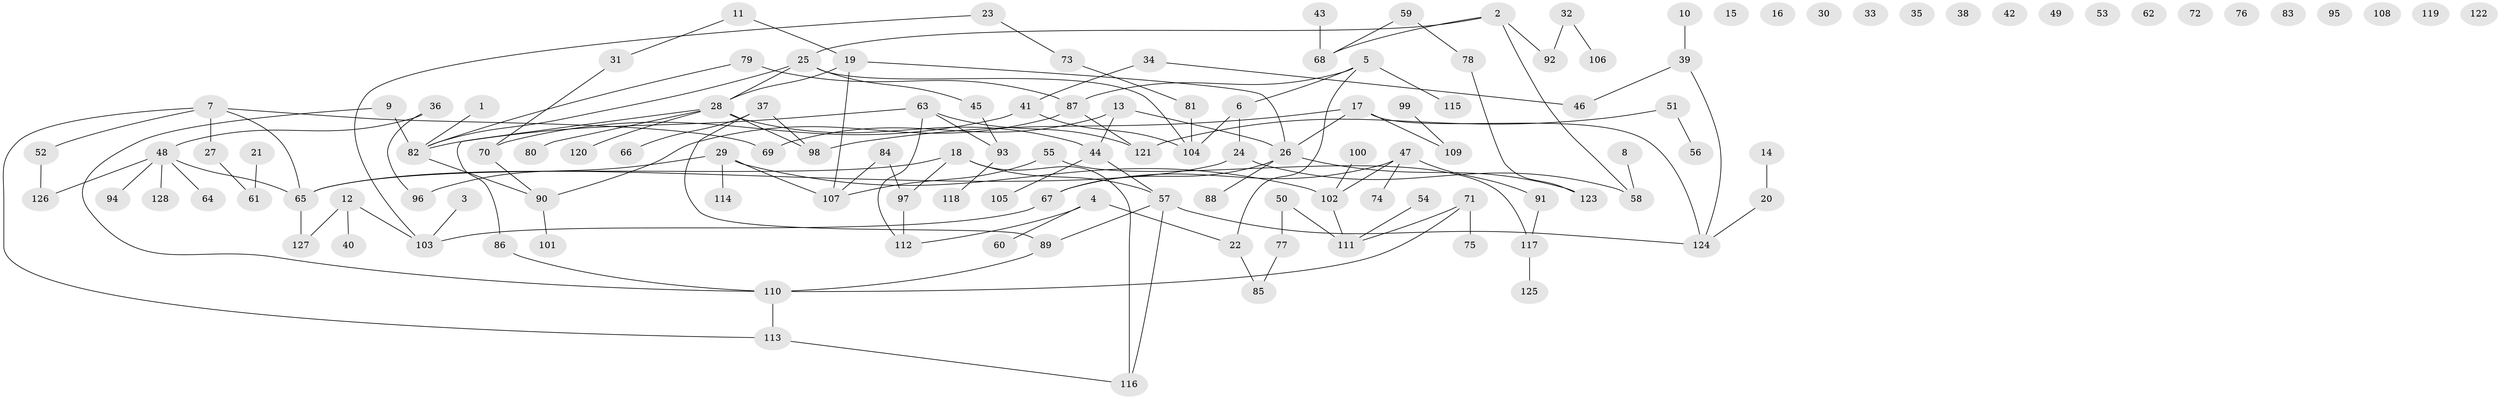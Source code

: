 // Generated by graph-tools (version 1.1) at 2025/25/03/09/25 03:25:18]
// undirected, 128 vertices, 141 edges
graph export_dot {
graph [start="1"]
  node [color=gray90,style=filled];
  1;
  2;
  3;
  4;
  5;
  6;
  7;
  8;
  9;
  10;
  11;
  12;
  13;
  14;
  15;
  16;
  17;
  18;
  19;
  20;
  21;
  22;
  23;
  24;
  25;
  26;
  27;
  28;
  29;
  30;
  31;
  32;
  33;
  34;
  35;
  36;
  37;
  38;
  39;
  40;
  41;
  42;
  43;
  44;
  45;
  46;
  47;
  48;
  49;
  50;
  51;
  52;
  53;
  54;
  55;
  56;
  57;
  58;
  59;
  60;
  61;
  62;
  63;
  64;
  65;
  66;
  67;
  68;
  69;
  70;
  71;
  72;
  73;
  74;
  75;
  76;
  77;
  78;
  79;
  80;
  81;
  82;
  83;
  84;
  85;
  86;
  87;
  88;
  89;
  90;
  91;
  92;
  93;
  94;
  95;
  96;
  97;
  98;
  99;
  100;
  101;
  102;
  103;
  104;
  105;
  106;
  107;
  108;
  109;
  110;
  111;
  112;
  113;
  114;
  115;
  116;
  117;
  118;
  119;
  120;
  121;
  122;
  123;
  124;
  125;
  126;
  127;
  128;
  1 -- 82;
  2 -- 25;
  2 -- 58;
  2 -- 68;
  2 -- 92;
  3 -- 103;
  4 -- 22;
  4 -- 60;
  4 -- 112;
  5 -- 6;
  5 -- 22;
  5 -- 87;
  5 -- 115;
  6 -- 24;
  6 -- 104;
  7 -- 27;
  7 -- 52;
  7 -- 65;
  7 -- 69;
  7 -- 113;
  8 -- 58;
  9 -- 82;
  9 -- 110;
  10 -- 39;
  11 -- 19;
  11 -- 31;
  12 -- 40;
  12 -- 103;
  12 -- 127;
  13 -- 26;
  13 -- 44;
  13 -- 69;
  14 -- 20;
  17 -- 26;
  17 -- 98;
  17 -- 109;
  17 -- 124;
  18 -- 57;
  18 -- 65;
  18 -- 97;
  18 -- 116;
  19 -- 26;
  19 -- 28;
  19 -- 107;
  20 -- 124;
  21 -- 61;
  22 -- 85;
  23 -- 73;
  23 -- 103;
  24 -- 58;
  24 -- 65;
  25 -- 28;
  25 -- 45;
  25 -- 82;
  25 -- 104;
  26 -- 67;
  26 -- 88;
  26 -- 123;
  27 -- 61;
  28 -- 44;
  28 -- 80;
  28 -- 86;
  28 -- 98;
  28 -- 120;
  29 -- 96;
  29 -- 102;
  29 -- 107;
  29 -- 114;
  31 -- 70;
  32 -- 92;
  32 -- 106;
  34 -- 41;
  34 -- 46;
  36 -- 48;
  36 -- 96;
  37 -- 66;
  37 -- 89;
  37 -- 98;
  39 -- 46;
  39 -- 124;
  41 -- 70;
  41 -- 104;
  43 -- 68;
  44 -- 57;
  44 -- 105;
  45 -- 93;
  47 -- 67;
  47 -- 74;
  47 -- 91;
  47 -- 102;
  48 -- 64;
  48 -- 65;
  48 -- 94;
  48 -- 126;
  48 -- 128;
  50 -- 77;
  50 -- 111;
  51 -- 56;
  51 -- 121;
  52 -- 126;
  54 -- 111;
  55 -- 107;
  55 -- 117;
  57 -- 89;
  57 -- 116;
  57 -- 124;
  59 -- 68;
  59 -- 78;
  63 -- 82;
  63 -- 93;
  63 -- 112;
  63 -- 121;
  65 -- 127;
  67 -- 103;
  70 -- 90;
  71 -- 75;
  71 -- 110;
  71 -- 111;
  73 -- 81;
  77 -- 85;
  78 -- 123;
  79 -- 82;
  79 -- 87;
  81 -- 104;
  82 -- 90;
  84 -- 97;
  84 -- 107;
  86 -- 110;
  87 -- 90;
  87 -- 121;
  89 -- 110;
  90 -- 101;
  91 -- 117;
  93 -- 118;
  97 -- 112;
  99 -- 109;
  100 -- 102;
  102 -- 111;
  110 -- 113;
  113 -- 116;
  117 -- 125;
}
